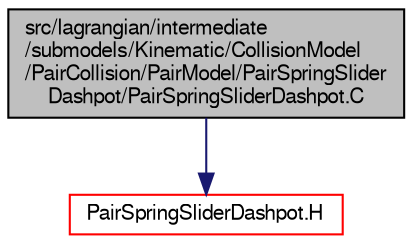 digraph "src/lagrangian/intermediate/submodels/Kinematic/CollisionModel/PairCollision/PairModel/PairSpringSliderDashpot/PairSpringSliderDashpot.C"
{
  bgcolor="transparent";
  edge [fontname="FreeSans",fontsize="10",labelfontname="FreeSans",labelfontsize="10"];
  node [fontname="FreeSans",fontsize="10",shape=record];
  Node0 [label="src/lagrangian/intermediate\l/submodels/Kinematic/CollisionModel\l/PairCollision/PairModel/PairSpringSlider\lDashpot/PairSpringSliderDashpot.C",height=0.2,width=0.4,color="black", fillcolor="grey75", style="filled", fontcolor="black"];
  Node0 -> Node1 [color="midnightblue",fontsize="10",style="solid",fontname="FreeSans"];
  Node1 [label="PairSpringSliderDashpot.H",height=0.2,width=0.4,color="red",URL="$a05657.html"];
}
